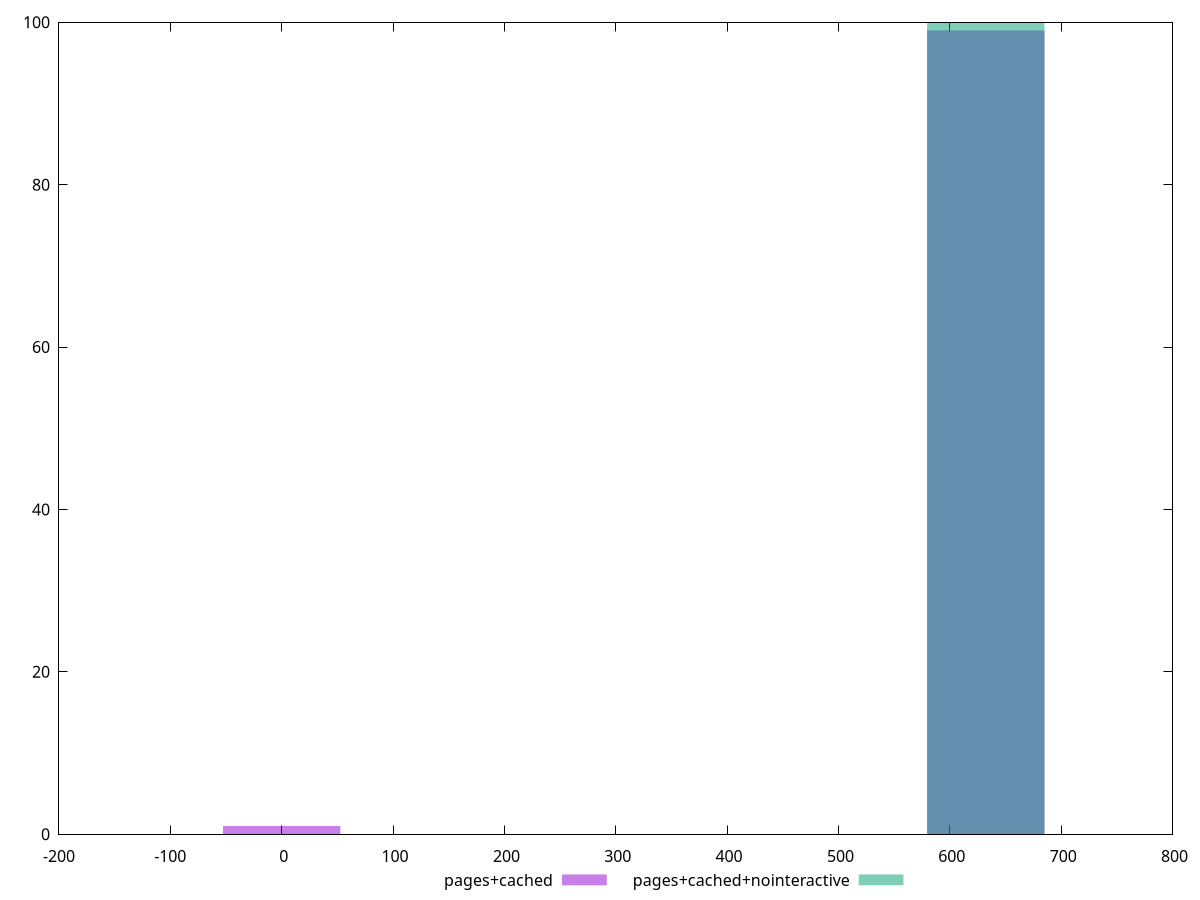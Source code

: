 reset
set terminal svg size 640, 500 enhanced background rgb 'white'
set output "reprap/uses-rel-preload/comparison/histogram/2_vs_3.svg"

$pagesCached <<EOF
0 1
632.2980342032997 99
EOF

$pagesCachedNointeractive <<EOF
632.2980342032997 100
EOF

set key outside below
set boxwidth 105.38300570054996
set yrange [0:100]
set style fill transparent solid 0.5 noborder

plot \
  $pagesCached title "pages+cached" with boxes, \
  $pagesCachedNointeractive title "pages+cached+nointeractive" with boxes, \


reset